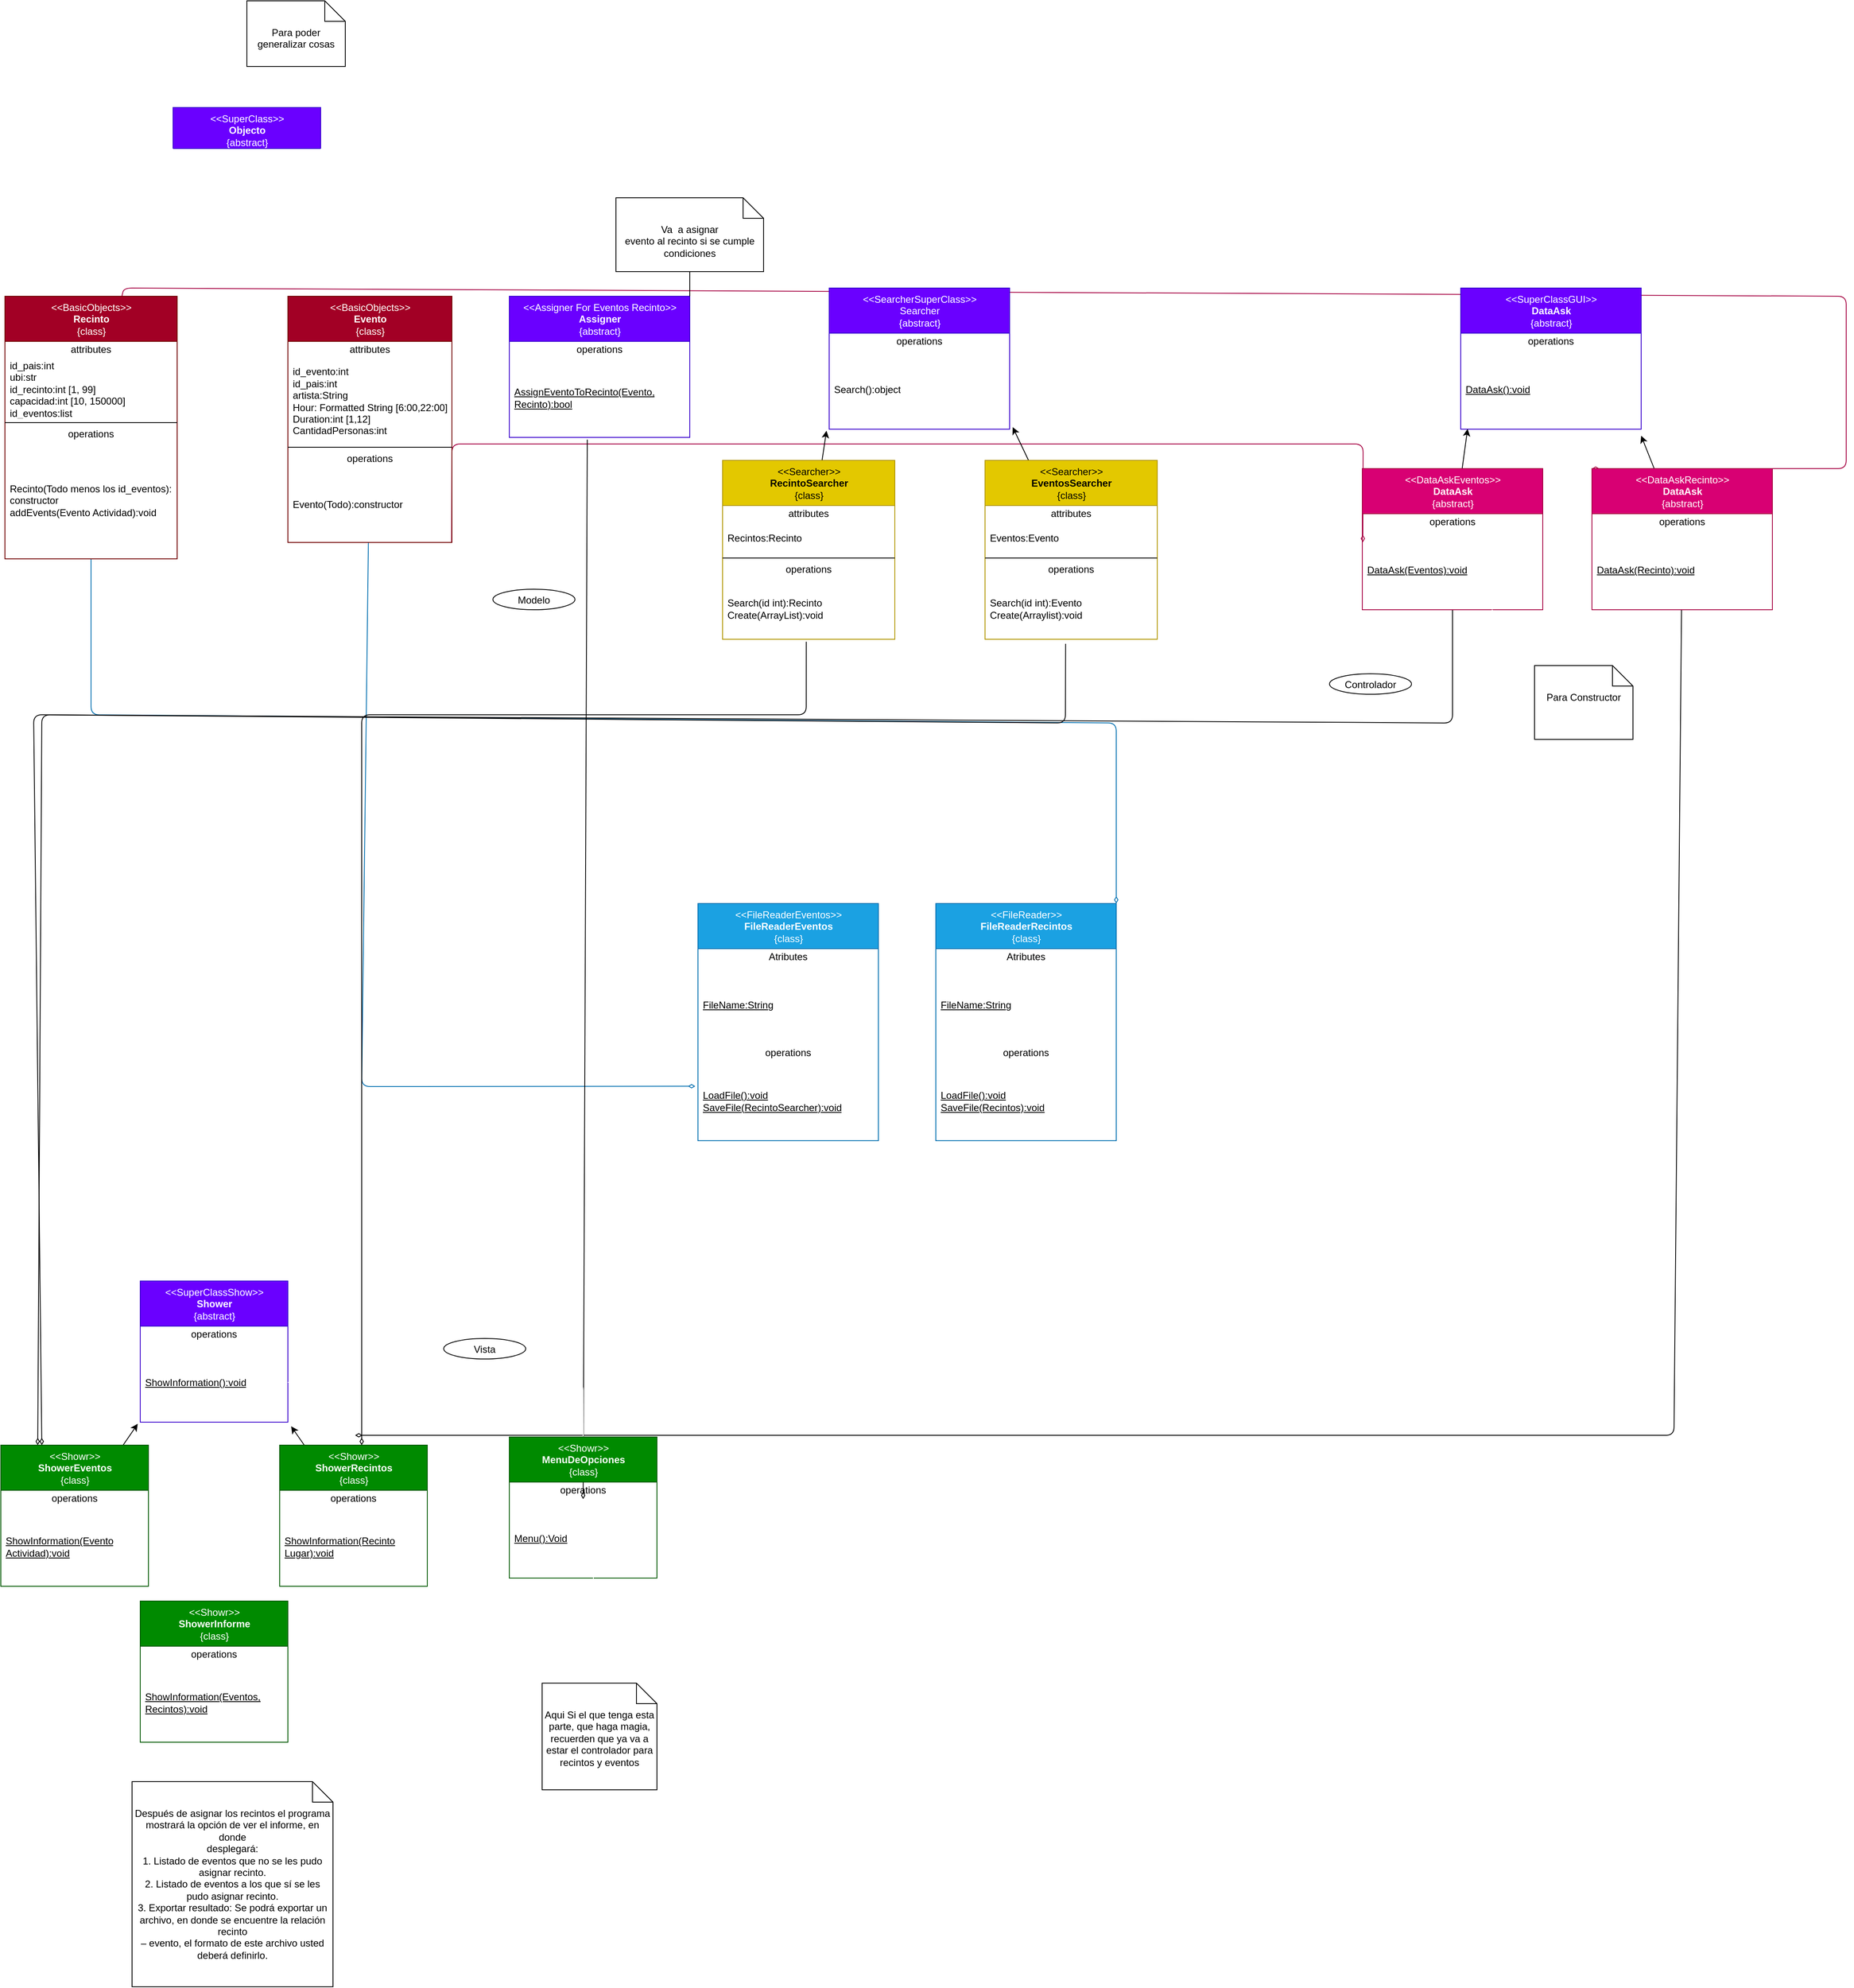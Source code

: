 <mxfile>
    <diagram id="LMAcXqEybswluzc5cnRF" name="Page-1">
        <mxGraphModel dx="1220" dy="2213" grid="1" gridSize="10" guides="1" tooltips="1" connect="1" arrows="1" fold="1" page="1" pageScale="1" pageWidth="850" pageHeight="1100" math="0" shadow="0">
            <root>
                <mxCell id="0"/>
                <mxCell id="1" parent="0"/>
                <mxCell id="45" style="edgeStyle=none;html=1;entryX=0.5;entryY=0;entryDx=0;entryDy=0;strokeColor=#FFFFFF;endArrow=diamondThin;endFill=0;" parent="1" source="2" target="40" edge="1">
                    <mxGeometry relative="1" as="geometry">
                        <Array as="points">
                            <mxPoint x="110" y="40"/>
                            <mxPoint x="390" y="40"/>
                            <mxPoint x="730" y="40"/>
                        </Array>
                    </mxGeometry>
                </mxCell>
                <mxCell id="77" style="edgeStyle=none;html=1;entryX=1;entryY=0;entryDx=0;entryDy=0;strokeColor=#006EAF;endArrow=diamondThin;endFill=0;fillColor=#1ba1e2;" parent="1" source="2" target="71" edge="1">
                    <mxGeometry relative="1" as="geometry">
                        <Array as="points">
                            <mxPoint x="110" y="590"/>
                            <mxPoint x="1360" y="600"/>
                        </Array>
                    </mxGeometry>
                </mxCell>
                <mxCell id="110" style="edgeStyle=none;html=1;entryX=0;entryY=0;entryDx=0;entryDy=0;strokeColor=#A50040;strokeWidth=1;endArrow=diamondThin;endFill=0;fillColor=#d80073;" parent="1" source="2" target="104" edge="1">
                    <mxGeometry relative="1" as="geometry">
                        <Array as="points">
                            <mxPoint x="150" y="70"/>
                            <mxPoint x="2250" y="80"/>
                            <mxPoint x="2250" y="290"/>
                        </Array>
                    </mxGeometry>
                </mxCell>
                <mxCell id="2" value="&amp;lt;&amp;lt;BasicObjects&amp;gt;&amp;gt;&lt;br&gt;&lt;b&gt;Recinto&lt;br&gt;&lt;/b&gt;{class}" style="swimlane;fontStyle=0;align=center;verticalAlign=top;childLayout=stackLayout;horizontal=1;startSize=55;horizontalStack=0;resizeParent=1;resizeParentMax=0;resizeLast=0;collapsible=0;marginBottom=0;html=1;fillColor=#a20025;fontColor=#ffffff;strokeColor=#6F0000;" parent="1" vertex="1">
                    <mxGeometry x="5" y="80" width="210" height="320" as="geometry"/>
                </mxCell>
                <mxCell id="3" value="attributes" style="text;html=1;strokeColor=none;fillColor=none;align=center;verticalAlign=middle;spacingLeft=4;spacingRight=4;overflow=hidden;rotatable=0;points=[[0,0.5],[1,0.5]];portConstraint=eastwest;" parent="2" vertex="1">
                    <mxGeometry y="55" width="210" height="20" as="geometry"/>
                </mxCell>
                <mxCell id="4" value="id_pais:int&lt;br&gt;ubi:str&lt;br&gt;id_recinto:int [1, 99]&lt;br&gt;capacidad:int [10, 150000]&lt;br&gt;id_eventos:list" style="text;html=1;strokeColor=none;fillColor=none;align=left;verticalAlign=middle;spacingLeft=4;spacingRight=4;overflow=hidden;rotatable=0;points=[[0,0.5],[1,0.5]];portConstraint=eastwest;" parent="2" vertex="1">
                    <mxGeometry y="75" width="210" height="75" as="geometry"/>
                </mxCell>
                <mxCell id="7" value="" style="line;strokeWidth=1;fillColor=none;align=left;verticalAlign=middle;spacingTop=-1;spacingLeft=3;spacingRight=3;rotatable=0;labelPosition=right;points=[];portConstraint=eastwest;" parent="2" vertex="1">
                    <mxGeometry y="150" width="210" height="8" as="geometry"/>
                </mxCell>
                <mxCell id="8" value="operations" style="text;html=1;strokeColor=none;fillColor=none;align=center;verticalAlign=middle;spacingLeft=4;spacingRight=4;overflow=hidden;rotatable=0;points=[[0,0.5],[1,0.5]];portConstraint=eastwest;" parent="2" vertex="1">
                    <mxGeometry y="158" width="210" height="20" as="geometry"/>
                </mxCell>
                <mxCell id="9" value="Recinto(Todo menos los id_eventos):&lt;br&gt;constructor&lt;br&gt;addEvents(Evento Actividad):void" style="text;html=1;strokeColor=none;fillColor=none;align=left;verticalAlign=middle;spacingLeft=4;spacingRight=4;overflow=hidden;rotatable=0;points=[[0,0.5],[1,0.5]];portConstraint=eastwest;" parent="2" vertex="1">
                    <mxGeometry y="178" width="210" height="142" as="geometry"/>
                </mxCell>
                <mxCell id="46" style="edgeStyle=none;html=1;entryX=0.006;entryY=0.763;entryDx=0;entryDy=0;entryPerimeter=0;strokeColor=#FFFFFF;endArrow=diamondThin;endFill=0;" parent="1" source="10" target="42" edge="1">
                    <mxGeometry relative="1" as="geometry"/>
                </mxCell>
                <mxCell id="76" style="edgeStyle=none;html=1;strokeColor=#006EAF;endArrow=diamondThin;endFill=0;entryX=-0.015;entryY=0.316;entryDx=0;entryDy=0;entryPerimeter=0;fillColor=#1ba1e2;" parent="1" source="10" target="70" edge="1">
                    <mxGeometry relative="1" as="geometry">
                        <mxPoint x="450" y="970" as="targetPoint"/>
                        <Array as="points">
                            <mxPoint x="440" y="1043"/>
                        </Array>
                    </mxGeometry>
                </mxCell>
                <mxCell id="109" style="edgeStyle=none;html=1;strokeColor=#A50040;endArrow=diamondThin;endFill=0;strokeWidth=1;entryX=0.003;entryY=0.152;entryDx=0;entryDy=0;entryPerimeter=0;fillColor=#d80073;exitX=0.998;exitY=0.997;exitDx=0;exitDy=0;exitPerimeter=0;" parent="1" source="15" target="102" edge="1">
                    <mxGeometry relative="1" as="geometry">
                        <mxPoint x="1440.0" y="450" as="targetPoint"/>
                        <Array as="points">
                            <mxPoint x="550" y="380"/>
                            <mxPoint x="550" y="260"/>
                            <mxPoint x="1661" y="260"/>
                        </Array>
                        <mxPoint x="560" y="380" as="sourcePoint"/>
                    </mxGeometry>
                </mxCell>
                <mxCell id="10" value="&amp;lt;&amp;lt;BasicObjects&amp;gt;&amp;gt;&lt;br&gt;&lt;b&gt;Evento&lt;br&gt;&lt;/b&gt;{class}" style="swimlane;fontStyle=0;align=center;verticalAlign=top;childLayout=stackLayout;horizontal=1;startSize=55;horizontalStack=0;resizeParent=1;resizeParentMax=0;resizeLast=0;collapsible=0;marginBottom=0;html=1;fillColor=#a20025;fontColor=#ffffff;strokeColor=#6F0000;" parent="1" vertex="1">
                    <mxGeometry x="350" y="80" width="200" height="300" as="geometry"/>
                </mxCell>
                <mxCell id="11" value="attributes" style="text;html=1;strokeColor=none;fillColor=none;align=center;verticalAlign=middle;spacingLeft=4;spacingRight=4;overflow=hidden;rotatable=0;points=[[0,0.5],[1,0.5]];portConstraint=eastwest;" parent="10" vertex="1">
                    <mxGeometry y="55" width="200" height="20" as="geometry"/>
                </mxCell>
                <mxCell id="12" value="id_evento:int&lt;br&gt;id_pais:int&lt;br&gt;artista:String&lt;br&gt;Hour: Formatted String [6:00,22:00]&lt;br&gt;Duration:int [1,12]&lt;br&gt;CantidadPersonas:int" style="text;html=1;strokeColor=none;fillColor=none;align=left;verticalAlign=middle;spacingLeft=4;spacingRight=4;overflow=hidden;rotatable=0;points=[[0,0.5],[1,0.5]];portConstraint=eastwest;" parent="10" vertex="1">
                    <mxGeometry y="75" width="200" height="105" as="geometry"/>
                </mxCell>
                <mxCell id="13" value="" style="line;strokeWidth=1;fillColor=none;align=left;verticalAlign=middle;spacingTop=-1;spacingLeft=3;spacingRight=3;rotatable=0;labelPosition=right;points=[];portConstraint=eastwest;" parent="10" vertex="1">
                    <mxGeometry y="180" width="200" height="8" as="geometry"/>
                </mxCell>
                <mxCell id="14" value="operations" style="text;html=1;strokeColor=none;fillColor=none;align=center;verticalAlign=middle;spacingLeft=4;spacingRight=4;overflow=hidden;rotatable=0;points=[[0,0.5],[1,0.5]];portConstraint=eastwest;" parent="10" vertex="1">
                    <mxGeometry y="188" width="200" height="20" as="geometry"/>
                </mxCell>
                <mxCell id="15" value="Evento(Todo):constructor&lt;br&gt;" style="text;html=1;strokeColor=none;fillColor=none;align=left;verticalAlign=middle;spacingLeft=4;spacingRight=4;overflow=hidden;rotatable=0;points=[[0,0.5],[1,0.5]];portConstraint=eastwest;" parent="10" vertex="1">
                    <mxGeometry y="208" width="200" height="92" as="geometry"/>
                </mxCell>
                <mxCell id="81" style="edgeStyle=none;html=1;entryX=0.5;entryY=0;entryDx=0;entryDy=0;strokeColor=#FFFFFF;endArrow=diamondThin;endFill=0;" parent="1" source="16" target="78" edge="1">
                    <mxGeometry relative="1" as="geometry"/>
                </mxCell>
                <mxCell id="16" value="&amp;lt;&amp;lt;SuperClassShow&amp;gt;&amp;gt;&lt;br&gt;&lt;b&gt;Shower&lt;/b&gt;&lt;br&gt;{abstract}" style="swimlane;fontStyle=0;align=center;verticalAlign=top;childLayout=stackLayout;horizontal=1;startSize=55;horizontalStack=0;resizeParent=1;resizeParentMax=0;resizeLast=0;collapsible=0;marginBottom=0;html=1;fillColor=#6a00ff;fontColor=#ffffff;strokeColor=#3700CC;" parent="1" vertex="1">
                    <mxGeometry x="170" y="1280" width="180" height="172" as="geometry"/>
                </mxCell>
                <mxCell id="22" value="operations" style="text;html=1;strokeColor=none;fillColor=none;align=center;verticalAlign=middle;spacingLeft=4;spacingRight=4;overflow=hidden;rotatable=0;points=[[0,0.5],[1,0.5]];portConstraint=eastwest;" parent="16" vertex="1">
                    <mxGeometry y="55" width="180" height="20" as="geometry"/>
                </mxCell>
                <mxCell id="23" value="&lt;u&gt;ShowInformation():void&lt;/u&gt;" style="text;html=1;strokeColor=none;fillColor=none;align=left;verticalAlign=middle;spacingLeft=4;spacingRight=4;overflow=hidden;rotatable=0;points=[[0,0.5],[1,0.5]];portConstraint=eastwest;" parent="16" vertex="1">
                    <mxGeometry y="75" width="180" height="97" as="geometry"/>
                </mxCell>
                <mxCell id="35" style="edgeStyle=none;html=1;entryX=-0.017;entryY=1.021;entryDx=0;entryDy=0;entryPerimeter=0;" parent="1" source="27" target="23" edge="1">
                    <mxGeometry relative="1" as="geometry"/>
                </mxCell>
                <mxCell id="27" value="&amp;lt;&amp;lt;Showr&amp;gt;&amp;gt;&lt;br&gt;&lt;b&gt;ShowerEventos&lt;/b&gt;&lt;br&gt;{class}" style="swimlane;fontStyle=0;align=center;verticalAlign=top;childLayout=stackLayout;horizontal=1;startSize=55;horizontalStack=0;resizeParent=1;resizeParentMax=0;resizeLast=0;collapsible=0;marginBottom=0;html=1;fillColor=#008a00;fontColor=#ffffff;strokeColor=#005700;" parent="1" vertex="1">
                    <mxGeometry y="1480" width="180" height="172" as="geometry"/>
                </mxCell>
                <mxCell id="28" value="operations" style="text;html=1;strokeColor=none;fillColor=none;align=center;verticalAlign=middle;spacingLeft=4;spacingRight=4;overflow=hidden;rotatable=0;points=[[0,0.5],[1,0.5]];portConstraint=eastwest;" parent="27" vertex="1">
                    <mxGeometry y="55" width="180" height="20" as="geometry"/>
                </mxCell>
                <mxCell id="29" value="&lt;u&gt;ShowInformation(Evento&lt;br&gt;Actividad):void&lt;/u&gt;" style="text;html=1;strokeColor=none;fillColor=none;align=left;verticalAlign=middle;spacingLeft=4;spacingRight=4;overflow=hidden;rotatable=0;points=[[0,0.5],[1,0.5]];portConstraint=eastwest;" parent="27" vertex="1">
                    <mxGeometry y="75" width="180" height="97" as="geometry"/>
                </mxCell>
                <mxCell id="36" style="edgeStyle=none;html=1;entryX=1.022;entryY=1.052;entryDx=0;entryDy=0;entryPerimeter=0;" parent="1" source="30" target="23" edge="1">
                    <mxGeometry relative="1" as="geometry"/>
                </mxCell>
                <mxCell id="30" value="&amp;lt;&amp;lt;Showr&amp;gt;&amp;gt;&lt;br&gt;&lt;b&gt;ShowerRecintos&lt;br&gt;&lt;/b&gt;{class}" style="swimlane;fontStyle=0;align=center;verticalAlign=top;childLayout=stackLayout;horizontal=1;startSize=55;horizontalStack=0;resizeParent=1;resizeParentMax=0;resizeLast=0;collapsible=0;marginBottom=0;html=1;fillColor=#008a00;fontColor=#ffffff;strokeColor=#005700;" parent="1" vertex="1">
                    <mxGeometry x="340" y="1480" width="180" height="172" as="geometry"/>
                </mxCell>
                <mxCell id="31" value="operations" style="text;html=1;strokeColor=none;fillColor=none;align=center;verticalAlign=middle;spacingLeft=4;spacingRight=4;overflow=hidden;rotatable=0;points=[[0,0.5],[1,0.5]];portConstraint=eastwest;" parent="30" vertex="1">
                    <mxGeometry y="55" width="180" height="20" as="geometry"/>
                </mxCell>
                <mxCell id="32" value="&lt;u&gt;ShowInformation(Recinto&lt;br&gt;Lugar):void&lt;/u&gt;" style="text;html=1;strokeColor=none;fillColor=none;align=left;verticalAlign=middle;spacingLeft=4;spacingRight=4;overflow=hidden;rotatable=0;points=[[0,0.5],[1,0.5]];portConstraint=eastwest;" parent="30" vertex="1">
                    <mxGeometry y="75" width="180" height="97" as="geometry"/>
                </mxCell>
                <mxCell id="145" style="edgeStyle=none;html=1;endArrow=diamondThin;endFill=0;exitX=0.432;exitY=1.028;exitDx=0;exitDy=0;exitPerimeter=0;" parent="1" source="42" edge="1">
                    <mxGeometry relative="1" as="geometry">
                        <mxPoint x="710" y="1545.789" as="targetPoint"/>
                    </mxGeometry>
                </mxCell>
                <mxCell id="40" value="&amp;lt;&amp;lt;Assigner For Eventos Recinto&amp;gt;&amp;gt;&lt;br&gt;&lt;b&gt;Assigner&lt;/b&gt;&lt;br&gt;{abstract}" style="swimlane;fontStyle=0;align=center;verticalAlign=top;childLayout=stackLayout;horizontal=1;startSize=55;horizontalStack=0;resizeParent=1;resizeParentMax=0;resizeLast=0;collapsible=0;marginBottom=0;html=1;fillColor=#6a00ff;fontColor=#ffffff;strokeColor=#3700CC;" parent="1" vertex="1">
                    <mxGeometry x="620" y="80" width="220" height="172" as="geometry"/>
                </mxCell>
                <mxCell id="41" value="operations" style="text;html=1;strokeColor=none;fillColor=none;align=center;verticalAlign=middle;spacingLeft=4;spacingRight=4;overflow=hidden;rotatable=0;points=[[0,0.5],[1,0.5]];portConstraint=eastwest;" parent="40" vertex="1">
                    <mxGeometry y="55" width="220" height="20" as="geometry"/>
                </mxCell>
                <mxCell id="42" value="&lt;u&gt;AssignEventoToRecinto(Evento, &lt;br&gt;Recinto):bool&lt;/u&gt;" style="text;html=1;strokeColor=none;fillColor=none;align=left;verticalAlign=middle;spacingLeft=4;spacingRight=4;overflow=hidden;rotatable=0;points=[[0,0.5],[1,0.5]];portConstraint=eastwest;" parent="40" vertex="1">
                    <mxGeometry y="75" width="220" height="97" as="geometry"/>
                </mxCell>
                <mxCell id="44" style="html=1;entryX=1;entryY=0;entryDx=0;entryDy=0;endArrow=none;endFill=0;" parent="1" source="43" target="40" edge="1">
                    <mxGeometry relative="1" as="geometry"/>
                </mxCell>
                <mxCell id="43" value="&lt;span style=&quot;text-align: left;&quot;&gt;Va&amp;nbsp; a asignar&lt;br&gt;evento al recinto si se cumple&lt;br&gt;condiciones&lt;/span&gt;" style="shape=note2;boundedLbl=1;whiteSpace=wrap;html=1;size=25;verticalAlign=top;align=center;" parent="1" vertex="1">
                    <mxGeometry x="750" y="-40" width="180" height="90" as="geometry"/>
                </mxCell>
                <mxCell id="71" value="&amp;lt;&amp;lt;FileReader&amp;gt;&amp;gt;&lt;br&gt;&lt;b&gt;FileReaderRecintos&lt;/b&gt;&lt;br&gt;{class}" style="swimlane;fontStyle=0;align=center;verticalAlign=top;childLayout=stackLayout;horizontal=1;startSize=55;horizontalStack=0;resizeParent=1;resizeParentMax=0;resizeLast=0;collapsible=0;marginBottom=0;html=1;fillColor=#1ba1e2;fontColor=#ffffff;strokeColor=#006EAF;" parent="1" vertex="1">
                    <mxGeometry x="1140" y="820" width="220" height="289" as="geometry"/>
                </mxCell>
                <mxCell id="98" value="Atributes" style="text;html=1;strokeColor=none;fillColor=none;align=center;verticalAlign=middle;spacingLeft=4;spacingRight=4;overflow=hidden;rotatable=0;points=[[0,0.5],[1,0.5]];portConstraint=eastwest;" parent="71" vertex="1">
                    <mxGeometry y="55" width="220" height="20" as="geometry"/>
                </mxCell>
                <mxCell id="99" value="&lt;u&gt;FileName:String&lt;br&gt;&lt;/u&gt;" style="text;html=1;strokeColor=none;fillColor=none;align=left;verticalAlign=middle;spacingLeft=4;spacingRight=4;overflow=hidden;rotatable=0;points=[[0,0.5],[1,0.5]];portConstraint=eastwest;" parent="71" vertex="1">
                    <mxGeometry y="75" width="220" height="97" as="geometry"/>
                </mxCell>
                <mxCell id="72" value="operations" style="text;html=1;strokeColor=none;fillColor=none;align=center;verticalAlign=middle;spacingLeft=4;spacingRight=4;overflow=hidden;rotatable=0;points=[[0,0.5],[1,0.5]];portConstraint=eastwest;" parent="71" vertex="1">
                    <mxGeometry y="172" width="220" height="20" as="geometry"/>
                </mxCell>
                <mxCell id="73" value="&lt;u&gt;LoadFile():void&lt;br&gt;&lt;/u&gt;&lt;u&gt;SaveFile&lt;/u&gt;&lt;u&gt;(Recintos):void&lt;br&gt;&lt;/u&gt;" style="text;html=1;strokeColor=none;fillColor=none;align=left;verticalAlign=middle;spacingLeft=4;spacingRight=4;overflow=hidden;rotatable=0;points=[[0,0.5],[1,0.5]];portConstraint=eastwest;" parent="71" vertex="1">
                    <mxGeometry y="192" width="220" height="97" as="geometry"/>
                </mxCell>
                <mxCell id="83" style="edgeStyle=none;html=1;entryX=0.416;entryY=0.02;entryDx=0;entryDy=0;entryPerimeter=0;strokeColor=#FFFFFF;endArrow=none;endFill=0;" parent="1" source="78" target="82" edge="1">
                    <mxGeometry relative="1" as="geometry"/>
                </mxCell>
                <mxCell id="78" value="&amp;lt;&amp;lt;Showr&amp;gt;&amp;gt;&lt;br&gt;&lt;b&gt;ShowerInforme&lt;br&gt;&lt;/b&gt;{class}" style="swimlane;fontStyle=0;align=center;verticalAlign=top;childLayout=stackLayout;horizontal=1;startSize=55;horizontalStack=0;resizeParent=1;resizeParentMax=0;resizeLast=0;collapsible=0;marginBottom=0;html=1;fillColor=#008a00;fontColor=#ffffff;strokeColor=#005700;" parent="1" vertex="1">
                    <mxGeometry x="170" y="1670" width="180" height="172" as="geometry"/>
                </mxCell>
                <mxCell id="79" value="operations" style="text;html=1;strokeColor=none;fillColor=none;align=center;verticalAlign=middle;spacingLeft=4;spacingRight=4;overflow=hidden;rotatable=0;points=[[0,0.5],[1,0.5]];portConstraint=eastwest;" parent="78" vertex="1">
                    <mxGeometry y="55" width="180" height="20" as="geometry"/>
                </mxCell>
                <mxCell id="80" value="&lt;u&gt;ShowInformation(Eventos, &lt;br&gt;Recintos):void&lt;/u&gt;" style="text;html=1;strokeColor=none;fillColor=none;align=left;verticalAlign=middle;spacingLeft=4;spacingRight=4;overflow=hidden;rotatable=0;points=[[0,0.5],[1,0.5]];portConstraint=eastwest;" parent="78" vertex="1">
                    <mxGeometry y="75" width="180" height="97" as="geometry"/>
                </mxCell>
                <mxCell id="82" value="&lt;div&gt;Después de asignar los recintos el programa mostrará la opción de ver el informe, en donde&lt;/div&gt;&lt;div&gt;desplegará:&lt;/div&gt;&lt;div&gt;1. Listado de eventos que no se les pudo asignar recinto.&lt;/div&gt;&lt;div&gt;2. Listado de eventos a los que sí se les pudo asignar recinto.&lt;/div&gt;&lt;div&gt;3. Exportar resultado: Se podrá exportar un archivo, en donde se encuentre la relación recinto&lt;/div&gt;&lt;div&gt;– evento, el formato de este archivo usted deberá definirlo.&lt;/div&gt;" style="shape=note2;boundedLbl=1;whiteSpace=wrap;html=1;size=25;verticalAlign=top;align=center;fillColor=none;" parent="1" vertex="1">
                    <mxGeometry x="160" y="1890" width="245" height="250" as="geometry"/>
                </mxCell>
                <mxCell id="84" value="&amp;lt;&amp;lt;SuperClassGUI&amp;gt;&amp;gt;&lt;br&gt;&lt;b&gt;DataAsk&lt;br&gt;&lt;/b&gt;{abstract}" style="swimlane;fontStyle=0;align=center;verticalAlign=top;childLayout=stackLayout;horizontal=1;startSize=55;horizontalStack=0;resizeParent=1;resizeParentMax=0;resizeLast=0;collapsible=0;marginBottom=0;html=1;fillColor=#6a00ff;fontColor=#ffffff;strokeColor=#3700CC;" parent="1" vertex="1">
                    <mxGeometry x="1780" y="70" width="220" height="172" as="geometry"/>
                </mxCell>
                <mxCell id="85" value="operations" style="text;html=1;strokeColor=none;fillColor=none;align=center;verticalAlign=middle;spacingLeft=4;spacingRight=4;overflow=hidden;rotatable=0;points=[[0,0.5],[1,0.5]];portConstraint=eastwest;" parent="84" vertex="1">
                    <mxGeometry y="55" width="220" height="20" as="geometry"/>
                </mxCell>
                <mxCell id="86" value="&lt;u&gt;DataAsk():void&lt;br&gt;&lt;/u&gt;" style="text;html=1;strokeColor=none;fillColor=none;align=left;verticalAlign=middle;spacingLeft=4;spacingRight=4;overflow=hidden;rotatable=0;points=[[0,0.5],[1,0.5]];portConstraint=eastwest;" parent="84" vertex="1">
                    <mxGeometry y="75" width="220" height="97" as="geometry"/>
                </mxCell>
                <mxCell id="68" value="&amp;lt;&amp;lt;FileReaderEventos&amp;gt;&amp;gt;&lt;br&gt;&lt;b&gt;FileReaderEventos&lt;/b&gt;&lt;br&gt;{class}" style="swimlane;fontStyle=0;align=center;verticalAlign=top;childLayout=stackLayout;horizontal=1;startSize=55;horizontalStack=0;resizeParent=1;resizeParentMax=0;resizeLast=0;collapsible=0;marginBottom=0;html=1;fillColor=#1ba1e2;fontColor=#ffffff;strokeColor=#006EAF;" parent="1" vertex="1">
                    <mxGeometry x="850" y="820" width="220" height="289" as="geometry"/>
                </mxCell>
                <mxCell id="69" value="Atributes" style="text;html=1;strokeColor=none;fillColor=none;align=center;verticalAlign=middle;spacingLeft=4;spacingRight=4;overflow=hidden;rotatable=0;points=[[0,0.5],[1,0.5]];portConstraint=eastwest;" parent="68" vertex="1">
                    <mxGeometry y="55" width="220" height="20" as="geometry"/>
                </mxCell>
                <mxCell id="96" value="&lt;u&gt;FileName:String&lt;br&gt;&lt;/u&gt;" style="text;html=1;strokeColor=none;fillColor=none;align=left;verticalAlign=middle;spacingLeft=4;spacingRight=4;overflow=hidden;rotatable=0;points=[[0,0.5],[1,0.5]];portConstraint=eastwest;" parent="68" vertex="1">
                    <mxGeometry y="75" width="220" height="97" as="geometry"/>
                </mxCell>
                <mxCell id="95" value="operations" style="text;html=1;strokeColor=none;fillColor=none;align=center;verticalAlign=middle;spacingLeft=4;spacingRight=4;overflow=hidden;rotatable=0;points=[[0,0.5],[1,0.5]];portConstraint=eastwest;" parent="68" vertex="1">
                    <mxGeometry y="172" width="220" height="20" as="geometry"/>
                </mxCell>
                <mxCell id="70" value="&lt;u&gt;LoadFile():void&lt;br&gt;&lt;/u&gt;&lt;u&gt;SaveFile&lt;/u&gt;&lt;u&gt;(&lt;/u&gt;&lt;u&gt;RecintoSearcher&lt;/u&gt;&lt;u&gt;):void&lt;br&gt;&lt;/u&gt;" style="text;html=1;strokeColor=none;fillColor=none;align=left;verticalAlign=middle;spacingLeft=4;spacingRight=4;overflow=hidden;rotatable=0;points=[[0,0.5],[1,0.5]];portConstraint=eastwest;" parent="68" vertex="1">
                    <mxGeometry y="192" width="220" height="97" as="geometry"/>
                </mxCell>
                <mxCell id="120" style="edgeStyle=none;html=1;entryX=0.038;entryY=0.996;entryDx=0;entryDy=0;entryPerimeter=0;" parent="1" source="100" target="86" edge="1">
                    <mxGeometry relative="1" as="geometry"/>
                </mxCell>
                <mxCell id="146" style="edgeStyle=none;html=1;endArrow=diamondThin;endFill=0;" parent="1" source="100" edge="1">
                    <mxGeometry relative="1" as="geometry">
                        <mxPoint x="50" y="1480" as="targetPoint"/>
                        <Array as="points">
                            <mxPoint x="1770" y="600"/>
                            <mxPoint x="40" y="590"/>
                        </Array>
                    </mxGeometry>
                </mxCell>
                <mxCell id="100" value="&amp;lt;&amp;lt;DataAskEventos&amp;gt;&amp;gt;&lt;br&gt;&lt;b&gt;DataAsk&lt;br&gt;&lt;/b&gt;{abstract}" style="swimlane;fontStyle=0;align=center;verticalAlign=top;childLayout=stackLayout;horizontal=1;startSize=55;horizontalStack=0;resizeParent=1;resizeParentMax=0;resizeLast=0;collapsible=0;marginBottom=0;html=1;fillColor=#d80073;fontColor=#ffffff;strokeColor=#A50040;" parent="1" vertex="1">
                    <mxGeometry x="1660" y="290" width="220" height="172" as="geometry"/>
                </mxCell>
                <mxCell id="101" value="operations" style="text;html=1;strokeColor=none;fillColor=none;align=center;verticalAlign=middle;spacingLeft=4;spacingRight=4;overflow=hidden;rotatable=0;points=[[0,0.5],[1,0.5]];portConstraint=eastwest;" parent="100" vertex="1">
                    <mxGeometry y="55" width="220" height="20" as="geometry"/>
                </mxCell>
                <mxCell id="102" value="&lt;u&gt;DataAsk(Eventos):void&lt;br&gt;&lt;/u&gt;" style="text;html=1;strokeColor=none;fillColor=none;align=left;verticalAlign=middle;spacingLeft=4;spacingRight=4;overflow=hidden;rotatable=0;points=[[0,0.5],[1,0.5]];portConstraint=eastwest;" parent="100" vertex="1">
                    <mxGeometry y="75" width="220" height="97" as="geometry"/>
                </mxCell>
                <mxCell id="107" style="edgeStyle=none;html=1;strokeColor=#FFFFFF;endArrow=none;endFill=0;" parent="1" source="103" target="102" edge="1">
                    <mxGeometry relative="1" as="geometry">
                        <mxPoint x="1840" y="550" as="targetPoint"/>
                    </mxGeometry>
                </mxCell>
                <mxCell id="108" style="edgeStyle=none;html=1;entryX=0.508;entryY=1.076;entryDx=0;entryDy=0;entryPerimeter=0;strokeColor=#FFFFFF;endArrow=none;endFill=0;" parent="1" source="103" target="106" edge="1">
                    <mxGeometry relative="1" as="geometry"/>
                </mxCell>
                <mxCell id="103" value="Para Constructor" style="shape=note2;boundedLbl=1;whiteSpace=wrap;html=1;size=25;verticalAlign=top;align=center;fillColor=none;" parent="1" vertex="1">
                    <mxGeometry x="1870" y="530" width="120" height="90" as="geometry"/>
                </mxCell>
                <mxCell id="121" style="edgeStyle=none;html=1;" parent="1" source="104" edge="1">
                    <mxGeometry relative="1" as="geometry">
                        <mxPoint x="2000" y="250" as="targetPoint"/>
                    </mxGeometry>
                </mxCell>
                <mxCell id="147" style="edgeStyle=none;html=1;entryX=0.511;entryY=-0.07;entryDx=0;entryDy=0;entryPerimeter=0;endArrow=diamondThin;endFill=0;" parent="1" source="104" target="30" edge="1">
                    <mxGeometry relative="1" as="geometry">
                        <Array as="points">
                            <mxPoint x="2040" y="1468"/>
                        </Array>
                    </mxGeometry>
                </mxCell>
                <mxCell id="104" value="&amp;lt;&amp;lt;DataAskRecinto&amp;gt;&amp;gt;&lt;br&gt;&lt;b&gt;DataAsk&lt;br&gt;&lt;/b&gt;{abstract}" style="swimlane;fontStyle=0;align=center;verticalAlign=top;childLayout=stackLayout;horizontal=1;startSize=55;horizontalStack=0;resizeParent=1;resizeParentMax=0;resizeLast=0;collapsible=0;marginBottom=0;html=1;fillColor=#d80073;fontColor=#ffffff;strokeColor=#A50040;" parent="1" vertex="1">
                    <mxGeometry x="1940" y="290" width="220" height="172" as="geometry"/>
                </mxCell>
                <mxCell id="105" value="operations" style="text;html=1;strokeColor=none;fillColor=none;align=center;verticalAlign=middle;spacingLeft=4;spacingRight=4;overflow=hidden;rotatable=0;points=[[0,0.5],[1,0.5]];portConstraint=eastwest;" parent="104" vertex="1">
                    <mxGeometry y="55" width="220" height="20" as="geometry"/>
                </mxCell>
                <mxCell id="106" value="&lt;u&gt;DataAsk(Recinto):void&lt;br&gt;&lt;/u&gt;" style="text;html=1;strokeColor=none;fillColor=none;align=left;verticalAlign=middle;spacingLeft=4;spacingRight=4;overflow=hidden;rotatable=0;points=[[0,0.5],[1,0.5]];portConstraint=eastwest;" parent="104" vertex="1">
                    <mxGeometry y="75" width="220" height="97" as="geometry"/>
                </mxCell>
                <mxCell id="119" style="edgeStyle=none;html=1;entryX=1;entryY=0.5;entryDx=0;entryDy=0;strokeColor=#FFFFFF;strokeWidth=1;endArrow=none;endFill=0;" parent="1" source="111" target="23" edge="1">
                    <mxGeometry relative="1" as="geometry">
                        <Array as="points">
                            <mxPoint x="710" y="1403"/>
                        </Array>
                    </mxGeometry>
                </mxCell>
                <mxCell id="111" value="&amp;lt;&amp;lt;Showr&amp;gt;&amp;gt;&lt;br&gt;&lt;b&gt;MenuDeOpciones&lt;br&gt;&lt;/b&gt;{class}" style="swimlane;fontStyle=0;align=center;verticalAlign=top;childLayout=stackLayout;horizontal=1;startSize=55;horizontalStack=0;resizeParent=1;resizeParentMax=0;resizeLast=0;collapsible=0;marginBottom=0;html=1;fillColor=#008a00;fontColor=#ffffff;strokeColor=#005700;" parent="1" vertex="1">
                    <mxGeometry x="620" y="1470" width="180" height="172" as="geometry"/>
                </mxCell>
                <mxCell id="112" value="operations" style="text;html=1;strokeColor=none;fillColor=none;align=center;verticalAlign=middle;spacingLeft=4;spacingRight=4;overflow=hidden;rotatable=0;points=[[0,0.5],[1,0.5]];portConstraint=eastwest;" parent="111" vertex="1">
                    <mxGeometry y="55" width="180" height="20" as="geometry"/>
                </mxCell>
                <mxCell id="113" value="&lt;u&gt;Menu():Void&lt;/u&gt;" style="text;html=1;strokeColor=none;fillColor=none;align=left;verticalAlign=middle;spacingLeft=4;spacingRight=4;overflow=hidden;rotatable=0;points=[[0,0.5],[1,0.5]];portConstraint=eastwest;" parent="111" vertex="1">
                    <mxGeometry y="75" width="180" height="97" as="geometry"/>
                </mxCell>
                <mxCell id="115" style="edgeStyle=none;html=1;entryX=0.569;entryY=0.979;entryDx=0;entryDy=0;entryPerimeter=0;strokeColor=#FFFFFF;strokeWidth=1;endArrow=none;endFill=0;" parent="1" source="114" target="113" edge="1">
                    <mxGeometry relative="1" as="geometry"/>
                </mxCell>
                <mxCell id="114" value="Aqui Si el que tenga esta parte, que haga magia, recuerden que ya va a estar el controlador para recintos y eventos" style="shape=note2;boundedLbl=1;whiteSpace=wrap;html=1;size=25;verticalAlign=top;align=center;fillColor=none;" parent="1" vertex="1">
                    <mxGeometry x="660" y="1770" width="140" height="130" as="geometry"/>
                </mxCell>
                <mxCell id="116" value="Modelo" style="ellipse;fillColor=none;" parent="1" vertex="1">
                    <mxGeometry x="600" y="437" width="100" height="25" as="geometry"/>
                </mxCell>
                <mxCell id="117" value="Controlador" style="ellipse;fillColor=none;" parent="1" vertex="1">
                    <mxGeometry x="1620" y="540" width="100" height="25" as="geometry"/>
                </mxCell>
                <mxCell id="118" value="Vista" style="ellipse;fillColor=none;" parent="1" vertex="1">
                    <mxGeometry x="540" y="1350" width="100" height="25" as="geometry"/>
                </mxCell>
                <mxCell id="125" value="&amp;lt;&amp;lt;SearcherSuperClass&amp;gt;&amp;gt;&lt;br&gt;Searcher&lt;br&gt;{abstract}" style="swimlane;fontStyle=0;align=center;verticalAlign=top;childLayout=stackLayout;horizontal=1;startSize=55;horizontalStack=0;resizeParent=1;resizeParentMax=0;resizeLast=0;collapsible=0;marginBottom=0;html=1;fillColor=#6a00ff;fontColor=#ffffff;strokeColor=#3700CC;" parent="1" vertex="1">
                    <mxGeometry x="1010" y="70" width="220" height="172" as="geometry"/>
                </mxCell>
                <mxCell id="126" value="operations" style="text;html=1;strokeColor=none;fillColor=none;align=center;verticalAlign=middle;spacingLeft=4;spacingRight=4;overflow=hidden;rotatable=0;points=[[0,0.5],[1,0.5]];portConstraint=eastwest;" parent="125" vertex="1">
                    <mxGeometry y="55" width="220" height="20" as="geometry"/>
                </mxCell>
                <mxCell id="127" value="Search():object" style="text;html=1;strokeColor=none;fillColor=none;align=left;verticalAlign=middle;spacingLeft=4;spacingRight=4;overflow=hidden;rotatable=0;points=[[0,0.5],[1,0.5]];portConstraint=eastwest;" parent="125" vertex="1">
                    <mxGeometry y="75" width="220" height="97" as="geometry"/>
                </mxCell>
                <mxCell id="141" style="edgeStyle=none;html=1;entryX=-0.015;entryY=1.019;entryDx=0;entryDy=0;entryPerimeter=0;" parent="1" source="129" target="127" edge="1">
                    <mxGeometry relative="1" as="geometry"/>
                </mxCell>
                <mxCell id="143" style="edgeStyle=none;html=1;exitX=0.486;exitY=1.04;exitDx=0;exitDy=0;exitPerimeter=0;endArrow=diamondThin;endFill=0;" parent="1" source="134" edge="1">
                    <mxGeometry relative="1" as="geometry">
                        <mxPoint x="440" y="1480" as="targetPoint"/>
                        <Array as="points">
                            <mxPoint x="982" y="590"/>
                            <mxPoint x="440" y="590"/>
                        </Array>
                    </mxGeometry>
                </mxCell>
                <mxCell id="129" value="&amp;lt;&amp;lt;Searcher&amp;gt;&amp;gt;&lt;br&gt;&lt;b&gt;RecintoSearcher&lt;br&gt;&lt;/b&gt;{class}" style="swimlane;fontStyle=0;align=center;verticalAlign=top;childLayout=stackLayout;horizontal=1;startSize=55;horizontalStack=0;resizeParent=1;resizeParentMax=0;resizeLast=0;collapsible=0;marginBottom=0;html=1;fillColor=#e3c800;fontColor=#000000;strokeColor=#B09500;" parent="1" vertex="1">
                    <mxGeometry x="880" y="280" width="210" height="218" as="geometry"/>
                </mxCell>
                <mxCell id="130" value="attributes" style="text;html=1;strokeColor=none;fillColor=none;align=center;verticalAlign=middle;spacingLeft=4;spacingRight=4;overflow=hidden;rotatable=0;points=[[0,0.5],[1,0.5]];portConstraint=eastwest;" parent="129" vertex="1">
                    <mxGeometry y="55" width="210" height="20" as="geometry"/>
                </mxCell>
                <mxCell id="131" value="Recintos:Recinto" style="text;html=1;strokeColor=none;fillColor=none;align=left;verticalAlign=middle;spacingLeft=4;spacingRight=4;overflow=hidden;rotatable=0;points=[[0,0.5],[1,0.5]];portConstraint=eastwest;" parent="129" vertex="1">
                    <mxGeometry y="75" width="210" height="40" as="geometry"/>
                </mxCell>
                <mxCell id="132" value="" style="line;strokeWidth=1;fillColor=none;align=left;verticalAlign=middle;spacingTop=-1;spacingLeft=3;spacingRight=3;rotatable=0;labelPosition=right;points=[];portConstraint=eastwest;" parent="129" vertex="1">
                    <mxGeometry y="115" width="210" height="8" as="geometry"/>
                </mxCell>
                <mxCell id="133" value="operations" style="text;html=1;strokeColor=none;fillColor=none;align=center;verticalAlign=middle;spacingLeft=4;spacingRight=4;overflow=hidden;rotatable=0;points=[[0,0.5],[1,0.5]];portConstraint=eastwest;" parent="129" vertex="1">
                    <mxGeometry y="123" width="210" height="20" as="geometry"/>
                </mxCell>
                <mxCell id="134" value="Search(id int):Recinto&lt;br&gt;Create(ArrayList):void" style="text;html=1;strokeColor=none;fillColor=none;align=left;verticalAlign=middle;spacingLeft=4;spacingRight=4;overflow=hidden;rotatable=0;points=[[0,0.5],[1,0.5]];portConstraint=eastwest;" parent="129" vertex="1">
                    <mxGeometry y="143" width="210" height="75" as="geometry"/>
                </mxCell>
                <mxCell id="142" style="edgeStyle=none;html=1;entryX=1.017;entryY=0.974;entryDx=0;entryDy=0;entryPerimeter=0;" parent="1" source="135" target="127" edge="1">
                    <mxGeometry relative="1" as="geometry"/>
                </mxCell>
                <mxCell id="135" value="&amp;lt;&amp;lt;Searcher&amp;gt;&amp;gt;&lt;br&gt;&lt;b&gt;EventosSearcher&lt;br&gt;&lt;/b&gt;{class}" style="swimlane;fontStyle=0;align=center;verticalAlign=top;childLayout=stackLayout;horizontal=1;startSize=55;horizontalStack=0;resizeParent=1;resizeParentMax=0;resizeLast=0;collapsible=0;marginBottom=0;html=1;fillColor=#e3c800;fontColor=#000000;strokeColor=#B09500;" parent="1" vertex="1">
                    <mxGeometry x="1200" y="280" width="210" height="218" as="geometry"/>
                </mxCell>
                <mxCell id="136" value="attributes" style="text;html=1;strokeColor=none;fillColor=none;align=center;verticalAlign=middle;spacingLeft=4;spacingRight=4;overflow=hidden;rotatable=0;points=[[0,0.5],[1,0.5]];portConstraint=eastwest;" parent="135" vertex="1">
                    <mxGeometry y="55" width="210" height="20" as="geometry"/>
                </mxCell>
                <mxCell id="137" value="Eventos:Evento" style="text;html=1;strokeColor=none;fillColor=none;align=left;verticalAlign=middle;spacingLeft=4;spacingRight=4;overflow=hidden;rotatable=0;points=[[0,0.5],[1,0.5]];portConstraint=eastwest;" parent="135" vertex="1">
                    <mxGeometry y="75" width="210" height="40" as="geometry"/>
                </mxCell>
                <mxCell id="138" value="" style="line;strokeWidth=1;fillColor=none;align=left;verticalAlign=middle;spacingTop=-1;spacingLeft=3;spacingRight=3;rotatable=0;labelPosition=right;points=[];portConstraint=eastwest;" parent="135" vertex="1">
                    <mxGeometry y="115" width="210" height="8" as="geometry"/>
                </mxCell>
                <mxCell id="139" value="operations" style="text;html=1;strokeColor=none;fillColor=none;align=center;verticalAlign=middle;spacingLeft=4;spacingRight=4;overflow=hidden;rotatable=0;points=[[0,0.5],[1,0.5]];portConstraint=eastwest;" parent="135" vertex="1">
                    <mxGeometry y="123" width="210" height="20" as="geometry"/>
                </mxCell>
                <mxCell id="140" value="Search(id int):Evento&lt;br&gt;Create(Arraylist):void" style="text;html=1;strokeColor=none;fillColor=none;align=left;verticalAlign=middle;spacingLeft=4;spacingRight=4;overflow=hidden;rotatable=0;points=[[0,0.5],[1,0.5]];portConstraint=eastwest;" parent="135" vertex="1">
                    <mxGeometry y="143" width="210" height="75" as="geometry"/>
                </mxCell>
                <mxCell id="144" style="edgeStyle=none;html=1;entryX=0.25;entryY=0;entryDx=0;entryDy=0;endArrow=diamondThin;endFill=0;exitX=0.468;exitY=1.073;exitDx=0;exitDy=0;exitPerimeter=0;" parent="1" source="140" target="27" edge="1">
                    <mxGeometry relative="1" as="geometry">
                        <Array as="points">
                            <mxPoint x="1298" y="600"/>
                            <mxPoint x="50" y="590"/>
                        </Array>
                    </mxGeometry>
                </mxCell>
                <mxCell id="148" value="&amp;lt;&amp;lt;SuperClass&amp;gt;&amp;gt;&lt;br&gt;&lt;b&gt;Objecto&lt;br&gt;&lt;/b&gt;{abstract}" style="swimlane;fontStyle=0;align=center;verticalAlign=top;childLayout=stackLayout;horizontal=1;startSize=55;horizontalStack=0;resizeParent=1;resizeParentMax=0;resizeLast=0;collapsible=0;marginBottom=0;html=1;fillColor=#6a00ff;fontColor=#ffffff;strokeColor=#3700CC;" vertex="1" parent="1">
                    <mxGeometry x="210" y="-150" width="180" height="50" as="geometry"/>
                </mxCell>
                <mxCell id="151" value="Para poder generalizar cosas" style="shape=note2;boundedLbl=1;whiteSpace=wrap;html=1;size=25;verticalAlign=top;align=center;" vertex="1" parent="1">
                    <mxGeometry x="300" y="-280" width="120" height="80" as="geometry"/>
                </mxCell>
            </root>
        </mxGraphModel>
    </diagram>
</mxfile>